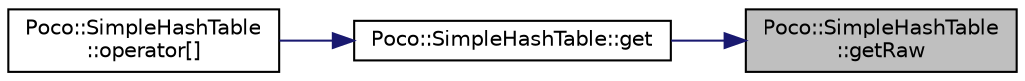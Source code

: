 digraph "Poco::SimpleHashTable::getRaw"
{
 // LATEX_PDF_SIZE
  edge [fontname="Helvetica",fontsize="10",labelfontname="Helvetica",labelfontsize="10"];
  node [fontname="Helvetica",fontsize="10",shape=record];
  rankdir="RL";
  Node1 [label="Poco::SimpleHashTable\l::getRaw",height=0.2,width=0.4,color="black", fillcolor="grey75", style="filled", fontcolor="black",tooltip="Throws an exception if the value does not exist."];
  Node1 -> Node2 [dir="back",color="midnightblue",fontsize="10",style="solid"];
  Node2 [label="Poco::SimpleHashTable::get",height=0.2,width=0.4,color="black", fillcolor="white", style="filled",URL="$classPoco_1_1SimpleHashTable.html#a1c8f21e421791d3ac979a05c366aa860",tooltip="Throws an exception if the value does not exist."];
  Node2 -> Node3 [dir="back",color="midnightblue",fontsize="10",style="solid"];
  Node3 [label="Poco::SimpleHashTable\l::operator[]",height=0.2,width=0.4,color="black", fillcolor="white", style="filled",URL="$classPoco_1_1SimpleHashTable.html#a8220750c6f8051646b9c47fdb4bb638b",tooltip=" "];
}

